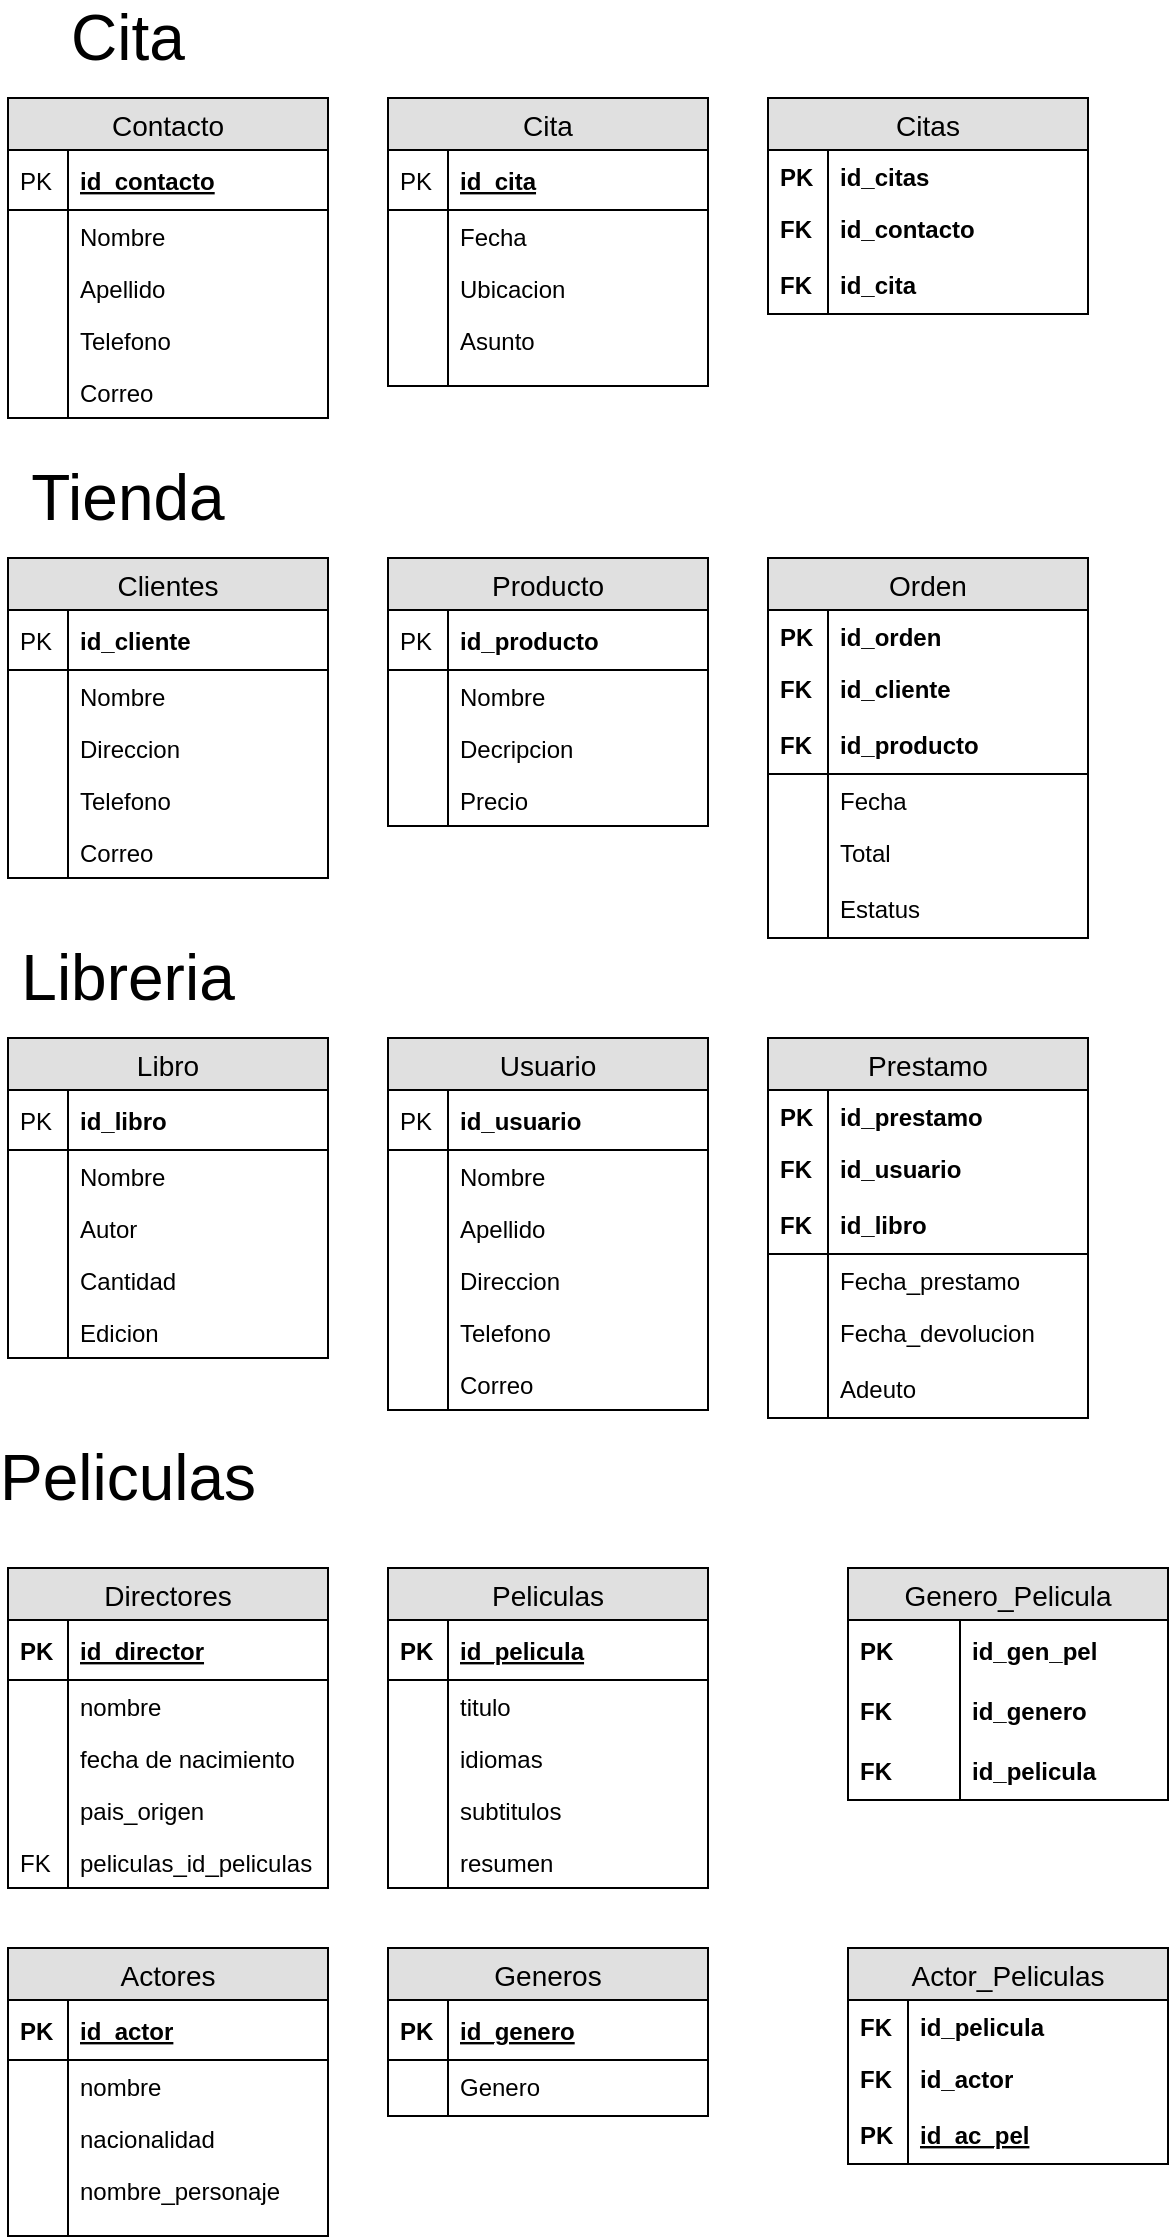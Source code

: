 <mxfile version="12.9.5" type="device"><diagram id="C5RBs43oDa-KdzZeNtuy" name="Page-1"><mxGraphModel dx="970" dy="523" grid="1" gridSize="10" guides="1" tooltips="1" connect="1" arrows="1" fold="1" page="1" pageScale="1" pageWidth="827" pageHeight="1169" math="0" shadow="0"><root><mxCell id="WIyWlLk6GJQsqaUBKTNV-0"/><mxCell id="WIyWlLk6GJQsqaUBKTNV-1" parent="WIyWlLk6GJQsqaUBKTNV-0"/><mxCell id="gwQy-PX1BCRW4brTGvIv-147" value="Cita" style="swimlane;fontStyle=0;childLayout=stackLayout;horizontal=1;startSize=26;fillColor=#e0e0e0;horizontalStack=0;resizeParent=1;resizeParentMax=0;resizeLast=0;collapsible=1;marginBottom=0;swimlaneFillColor=#ffffff;align=center;fontSize=14;" vertex="1" parent="WIyWlLk6GJQsqaUBKTNV-1"><mxGeometry x="230" y="50" width="160" height="144" as="geometry"/></mxCell><mxCell id="gwQy-PX1BCRW4brTGvIv-148" value="id_cita" style="shape=partialRectangle;top=0;left=0;right=0;bottom=1;align=left;verticalAlign=middle;fillColor=none;spacingLeft=34;spacingRight=4;overflow=hidden;rotatable=0;points=[[0,0.5],[1,0.5]];portConstraint=eastwest;dropTarget=0;fontStyle=5;fontSize=12;" vertex="1" parent="gwQy-PX1BCRW4brTGvIv-147"><mxGeometry y="26" width="160" height="30" as="geometry"/></mxCell><mxCell id="gwQy-PX1BCRW4brTGvIv-149" value="PK" style="shape=partialRectangle;top=0;left=0;bottom=0;fillColor=none;align=left;verticalAlign=middle;spacingLeft=4;spacingRight=4;overflow=hidden;rotatable=0;points=[];portConstraint=eastwest;part=1;fontSize=12;" vertex="1" connectable="0" parent="gwQy-PX1BCRW4brTGvIv-148"><mxGeometry width="30" height="30" as="geometry"/></mxCell><mxCell id="gwQy-PX1BCRW4brTGvIv-150" value="Fecha" style="shape=partialRectangle;top=0;left=0;right=0;bottom=0;align=left;verticalAlign=top;fillColor=none;spacingLeft=34;spacingRight=4;overflow=hidden;rotatable=0;points=[[0,0.5],[1,0.5]];portConstraint=eastwest;dropTarget=0;fontSize=12;" vertex="1" parent="gwQy-PX1BCRW4brTGvIv-147"><mxGeometry y="56" width="160" height="26" as="geometry"/></mxCell><mxCell id="gwQy-PX1BCRW4brTGvIv-151" value="" style="shape=partialRectangle;top=0;left=0;bottom=0;fillColor=none;align=left;verticalAlign=top;spacingLeft=4;spacingRight=4;overflow=hidden;rotatable=0;points=[];portConstraint=eastwest;part=1;fontSize=12;" vertex="1" connectable="0" parent="gwQy-PX1BCRW4brTGvIv-150"><mxGeometry width="30" height="26" as="geometry"/></mxCell><mxCell id="gwQy-PX1BCRW4brTGvIv-152" value="Ubicacion" style="shape=partialRectangle;top=0;left=0;right=0;bottom=0;align=left;verticalAlign=top;fillColor=none;spacingLeft=34;spacingRight=4;overflow=hidden;rotatable=0;points=[[0,0.5],[1,0.5]];portConstraint=eastwest;dropTarget=0;fontSize=12;" vertex="1" parent="gwQy-PX1BCRW4brTGvIv-147"><mxGeometry y="82" width="160" height="26" as="geometry"/></mxCell><mxCell id="gwQy-PX1BCRW4brTGvIv-153" value="" style="shape=partialRectangle;top=0;left=0;bottom=0;fillColor=none;align=left;verticalAlign=top;spacingLeft=4;spacingRight=4;overflow=hidden;rotatable=0;points=[];portConstraint=eastwest;part=1;fontSize=12;" vertex="1" connectable="0" parent="gwQy-PX1BCRW4brTGvIv-152"><mxGeometry width="30" height="26" as="geometry"/></mxCell><mxCell id="gwQy-PX1BCRW4brTGvIv-154" value="Asunto" style="shape=partialRectangle;top=0;left=0;right=0;bottom=0;align=left;verticalAlign=top;fillColor=none;spacingLeft=34;spacingRight=4;overflow=hidden;rotatable=0;points=[[0,0.5],[1,0.5]];portConstraint=eastwest;dropTarget=0;fontSize=12;" vertex="1" parent="gwQy-PX1BCRW4brTGvIv-147"><mxGeometry y="108" width="160" height="26" as="geometry"/></mxCell><mxCell id="gwQy-PX1BCRW4brTGvIv-155" value="" style="shape=partialRectangle;top=0;left=0;bottom=0;fillColor=none;align=left;verticalAlign=top;spacingLeft=4;spacingRight=4;overflow=hidden;rotatable=0;points=[];portConstraint=eastwest;part=1;fontSize=12;" vertex="1" connectable="0" parent="gwQy-PX1BCRW4brTGvIv-154"><mxGeometry width="30" height="26" as="geometry"/></mxCell><mxCell id="gwQy-PX1BCRW4brTGvIv-156" value="" style="shape=partialRectangle;top=0;left=0;right=0;bottom=0;align=left;verticalAlign=top;fillColor=none;spacingLeft=34;spacingRight=4;overflow=hidden;rotatable=0;points=[[0,0.5],[1,0.5]];portConstraint=eastwest;dropTarget=0;fontSize=12;" vertex="1" parent="gwQy-PX1BCRW4brTGvIv-147"><mxGeometry y="134" width="160" height="10" as="geometry"/></mxCell><mxCell id="gwQy-PX1BCRW4brTGvIv-157" value="" style="shape=partialRectangle;top=0;left=0;bottom=0;fillColor=none;align=left;verticalAlign=top;spacingLeft=4;spacingRight=4;overflow=hidden;rotatable=0;points=[];portConstraint=eastwest;part=1;fontSize=12;" vertex="1" connectable="0" parent="gwQy-PX1BCRW4brTGvIv-156"><mxGeometry width="30" height="10" as="geometry"/></mxCell><mxCell id="gwQy-PX1BCRW4brTGvIv-136" value="Contacto" style="swimlane;fontStyle=0;childLayout=stackLayout;horizontal=1;startSize=26;fillColor=#e0e0e0;horizontalStack=0;resizeParent=1;resizeParentMax=0;resizeLast=0;collapsible=1;marginBottom=0;swimlaneFillColor=#ffffff;align=center;fontSize=14;" vertex="1" parent="WIyWlLk6GJQsqaUBKTNV-1"><mxGeometry x="40" y="50" width="160" height="160" as="geometry"/></mxCell><mxCell id="gwQy-PX1BCRW4brTGvIv-137" value="id_contacto" style="shape=partialRectangle;top=0;left=0;right=0;bottom=1;align=left;verticalAlign=middle;fillColor=none;spacingLeft=34;spacingRight=4;overflow=hidden;rotatable=0;points=[[0,0.5],[1,0.5]];portConstraint=eastwest;dropTarget=0;fontStyle=5;fontSize=12;" vertex="1" parent="gwQy-PX1BCRW4brTGvIv-136"><mxGeometry y="26" width="160" height="30" as="geometry"/></mxCell><mxCell id="gwQy-PX1BCRW4brTGvIv-138" value="PK" style="shape=partialRectangle;top=0;left=0;bottom=0;fillColor=none;align=left;verticalAlign=middle;spacingLeft=4;spacingRight=4;overflow=hidden;rotatable=0;points=[];portConstraint=eastwest;part=1;fontSize=12;" vertex="1" connectable="0" parent="gwQy-PX1BCRW4brTGvIv-137"><mxGeometry width="30" height="30" as="geometry"/></mxCell><mxCell id="gwQy-PX1BCRW4brTGvIv-139" value="Nombre" style="shape=partialRectangle;top=0;left=0;right=0;bottom=0;align=left;verticalAlign=top;fillColor=none;spacingLeft=34;spacingRight=4;overflow=hidden;rotatable=0;points=[[0,0.5],[1,0.5]];portConstraint=eastwest;dropTarget=0;fontSize=12;" vertex="1" parent="gwQy-PX1BCRW4brTGvIv-136"><mxGeometry y="56" width="160" height="26" as="geometry"/></mxCell><mxCell id="gwQy-PX1BCRW4brTGvIv-140" value="" style="shape=partialRectangle;top=0;left=0;bottom=0;fillColor=none;align=left;verticalAlign=top;spacingLeft=4;spacingRight=4;overflow=hidden;rotatable=0;points=[];portConstraint=eastwest;part=1;fontSize=12;" vertex="1" connectable="0" parent="gwQy-PX1BCRW4brTGvIv-139"><mxGeometry width="30" height="26" as="geometry"/></mxCell><mxCell id="gwQy-PX1BCRW4brTGvIv-141" value="Apellido" style="shape=partialRectangle;top=0;left=0;right=0;bottom=0;align=left;verticalAlign=top;fillColor=none;spacingLeft=34;spacingRight=4;overflow=hidden;rotatable=0;points=[[0,0.5],[1,0.5]];portConstraint=eastwest;dropTarget=0;fontSize=12;" vertex="1" parent="gwQy-PX1BCRW4brTGvIv-136"><mxGeometry y="82" width="160" height="26" as="geometry"/></mxCell><mxCell id="gwQy-PX1BCRW4brTGvIv-142" value="" style="shape=partialRectangle;top=0;left=0;bottom=0;fillColor=none;align=left;verticalAlign=top;spacingLeft=4;spacingRight=4;overflow=hidden;rotatable=0;points=[];portConstraint=eastwest;part=1;fontSize=12;" vertex="1" connectable="0" parent="gwQy-PX1BCRW4brTGvIv-141"><mxGeometry width="30" height="26" as="geometry"/></mxCell><mxCell id="gwQy-PX1BCRW4brTGvIv-143" value="Telefono" style="shape=partialRectangle;top=0;left=0;right=0;bottom=0;align=left;verticalAlign=top;fillColor=none;spacingLeft=34;spacingRight=4;overflow=hidden;rotatable=0;points=[[0,0.5],[1,0.5]];portConstraint=eastwest;dropTarget=0;fontSize=12;" vertex="1" parent="gwQy-PX1BCRW4brTGvIv-136"><mxGeometry y="108" width="160" height="26" as="geometry"/></mxCell><mxCell id="gwQy-PX1BCRW4brTGvIv-144" value="" style="shape=partialRectangle;top=0;left=0;bottom=0;fillColor=none;align=left;verticalAlign=top;spacingLeft=4;spacingRight=4;overflow=hidden;rotatable=0;points=[];portConstraint=eastwest;part=1;fontSize=12;" vertex="1" connectable="0" parent="gwQy-PX1BCRW4brTGvIv-143"><mxGeometry width="30" height="26" as="geometry"/></mxCell><mxCell id="gwQy-PX1BCRW4brTGvIv-158" value="Correo" style="shape=partialRectangle;top=0;left=0;right=0;bottom=0;align=left;verticalAlign=top;fillColor=none;spacingLeft=34;spacingRight=4;overflow=hidden;rotatable=0;points=[[0,0.5],[1,0.5]];portConstraint=eastwest;dropTarget=0;fontSize=12;" vertex="1" parent="gwQy-PX1BCRW4brTGvIv-136"><mxGeometry y="134" width="160" height="26" as="geometry"/></mxCell><mxCell id="gwQy-PX1BCRW4brTGvIv-159" value="" style="shape=partialRectangle;top=0;left=0;bottom=0;fillColor=none;align=left;verticalAlign=top;spacingLeft=4;spacingRight=4;overflow=hidden;rotatable=0;points=[];portConstraint=eastwest;part=1;fontSize=12;" vertex="1" connectable="0" parent="gwQy-PX1BCRW4brTGvIv-158"><mxGeometry width="30" height="26" as="geometry"/></mxCell><mxCell id="gwQy-PX1BCRW4brTGvIv-160" value="Citas" style="swimlane;fontStyle=0;childLayout=stackLayout;horizontal=1;startSize=26;fillColor=#e0e0e0;horizontalStack=0;resizeParent=1;resizeParentMax=0;resizeLast=0;collapsible=1;marginBottom=0;swimlaneFillColor=#ffffff;align=center;fontSize=14;" vertex="1" parent="WIyWlLk6GJQsqaUBKTNV-1"><mxGeometry x="420" y="50" width="160" height="108" as="geometry"/></mxCell><mxCell id="gwQy-PX1BCRW4brTGvIv-165" value="id_citas" style="shape=partialRectangle;top=0;left=0;right=0;bottom=0;align=left;verticalAlign=top;fillColor=none;spacingLeft=34;spacingRight=4;overflow=hidden;rotatable=0;points=[[0,0.5],[1,0.5]];portConstraint=eastwest;dropTarget=0;fontSize=12;fontStyle=1" vertex="1" parent="gwQy-PX1BCRW4brTGvIv-160"><mxGeometry y="26" width="160" height="26" as="geometry"/></mxCell><mxCell id="gwQy-PX1BCRW4brTGvIv-166" value="PK" style="shape=partialRectangle;top=0;left=0;bottom=0;fillColor=none;align=left;verticalAlign=top;spacingLeft=4;spacingRight=4;overflow=hidden;rotatable=0;points=[];portConstraint=eastwest;part=1;fontSize=12;fontStyle=1" vertex="1" connectable="0" parent="gwQy-PX1BCRW4brTGvIv-165"><mxGeometry width="30" height="26" as="geometry"/></mxCell><mxCell id="gwQy-PX1BCRW4brTGvIv-163" value="id_contacto" style="shape=partialRectangle;top=0;left=0;right=0;bottom=0;align=left;verticalAlign=top;fillColor=none;spacingLeft=34;spacingRight=4;overflow=hidden;rotatable=0;points=[[0,0.5],[1,0.5]];portConstraint=eastwest;dropTarget=0;fontSize=12;fontStyle=1" vertex="1" parent="gwQy-PX1BCRW4brTGvIv-160"><mxGeometry y="52" width="160" height="26" as="geometry"/></mxCell><mxCell id="gwQy-PX1BCRW4brTGvIv-164" value="FK" style="shape=partialRectangle;top=0;left=0;bottom=0;fillColor=none;align=left;verticalAlign=top;spacingLeft=4;spacingRight=4;overflow=hidden;rotatable=0;points=[];portConstraint=eastwest;part=1;fontSize=12;fontStyle=1" vertex="1" connectable="0" parent="gwQy-PX1BCRW4brTGvIv-163"><mxGeometry width="30" height="26" as="geometry"/></mxCell><mxCell id="gwQy-PX1BCRW4brTGvIv-161" value="id_cita" style="shape=partialRectangle;top=0;left=0;right=0;bottom=1;align=left;verticalAlign=middle;fillColor=none;spacingLeft=34;spacingRight=4;overflow=hidden;rotatable=0;points=[[0,0.5],[1,0.5]];portConstraint=eastwest;dropTarget=0;fontStyle=1;fontSize=12;" vertex="1" parent="gwQy-PX1BCRW4brTGvIv-160"><mxGeometry y="78" width="160" height="30" as="geometry"/></mxCell><mxCell id="gwQy-PX1BCRW4brTGvIv-162" value="FK" style="shape=partialRectangle;top=0;left=0;bottom=0;fillColor=none;align=left;verticalAlign=middle;spacingLeft=4;spacingRight=4;overflow=hidden;rotatable=0;points=[];portConstraint=eastwest;part=1;fontSize=12;fontStyle=1" vertex="1" connectable="0" parent="gwQy-PX1BCRW4brTGvIv-161"><mxGeometry width="30" height="30" as="geometry"/></mxCell><mxCell id="gwQy-PX1BCRW4brTGvIv-192" value="Orden" style="swimlane;fontStyle=0;childLayout=stackLayout;horizontal=1;startSize=26;fillColor=#e0e0e0;horizontalStack=0;resizeParent=1;resizeParentMax=0;resizeLast=0;collapsible=1;marginBottom=0;swimlaneFillColor=#ffffff;align=center;fontSize=14;" vertex="1" parent="WIyWlLk6GJQsqaUBKTNV-1"><mxGeometry x="420" y="280" width="160" height="190" as="geometry"/></mxCell><mxCell id="gwQy-PX1BCRW4brTGvIv-215" value="id_orden" style="shape=partialRectangle;top=0;left=0;right=0;bottom=0;align=left;verticalAlign=top;fillColor=none;spacingLeft=34;spacingRight=4;overflow=hidden;rotatable=0;points=[[0,0.5],[1,0.5]];portConstraint=eastwest;dropTarget=0;fontSize=12;fontStyle=1" vertex="1" parent="gwQy-PX1BCRW4brTGvIv-192"><mxGeometry y="26" width="160" height="26" as="geometry"/></mxCell><mxCell id="gwQy-PX1BCRW4brTGvIv-216" value="PK" style="shape=partialRectangle;top=0;left=0;bottom=0;fillColor=none;align=left;verticalAlign=top;spacingLeft=4;spacingRight=4;overflow=hidden;rotatable=0;points=[];portConstraint=eastwest;part=1;fontSize=12;fontStyle=1" vertex="1" connectable="0" parent="gwQy-PX1BCRW4brTGvIv-215"><mxGeometry width="30" height="26" as="geometry"/></mxCell><mxCell id="gwQy-PX1BCRW4brTGvIv-217" value="id_cliente" style="shape=partialRectangle;top=0;left=0;right=0;bottom=0;align=left;verticalAlign=top;fillColor=none;spacingLeft=34;spacingRight=4;overflow=hidden;rotatable=0;points=[[0,0.5],[1,0.5]];portConstraint=eastwest;dropTarget=0;fontSize=12;fontStyle=1" vertex="1" parent="gwQy-PX1BCRW4brTGvIv-192"><mxGeometry y="52" width="160" height="26" as="geometry"/></mxCell><mxCell id="gwQy-PX1BCRW4brTGvIv-218" value="FK" style="shape=partialRectangle;top=0;left=0;bottom=0;fillColor=none;align=left;verticalAlign=top;spacingLeft=4;spacingRight=4;overflow=hidden;rotatable=0;points=[];portConstraint=eastwest;part=1;fontSize=12;fontStyle=1" vertex="1" connectable="0" parent="gwQy-PX1BCRW4brTGvIv-217"><mxGeometry width="30" height="26" as="geometry"/></mxCell><mxCell id="gwQy-PX1BCRW4brTGvIv-213" value="id_producto" style="shape=partialRectangle;top=0;left=0;right=0;bottom=1;align=left;verticalAlign=middle;fillColor=none;spacingLeft=34;spacingRight=4;overflow=hidden;rotatable=0;points=[[0,0.5],[1,0.5]];portConstraint=eastwest;dropTarget=0;fontStyle=1;fontSize=12;" vertex="1" parent="gwQy-PX1BCRW4brTGvIv-192"><mxGeometry y="78" width="160" height="30" as="geometry"/></mxCell><mxCell id="gwQy-PX1BCRW4brTGvIv-214" value="FK" style="shape=partialRectangle;top=0;left=0;bottom=0;fillColor=none;align=left;verticalAlign=middle;spacingLeft=4;spacingRight=4;overflow=hidden;rotatable=0;points=[];portConstraint=eastwest;part=1;fontSize=12;fontStyle=1" vertex="1" connectable="0" parent="gwQy-PX1BCRW4brTGvIv-213"><mxGeometry width="30" height="30" as="geometry"/></mxCell><mxCell id="gwQy-PX1BCRW4brTGvIv-186" value="Fecha" style="shape=partialRectangle;top=0;left=0;right=0;bottom=0;align=left;verticalAlign=top;fillColor=none;spacingLeft=34;spacingRight=4;overflow=hidden;rotatable=0;points=[[0,0.5],[1,0.5]];portConstraint=eastwest;dropTarget=0;fontSize=12;" vertex="1" parent="gwQy-PX1BCRW4brTGvIv-192"><mxGeometry y="108" width="160" height="26" as="geometry"/></mxCell><mxCell id="gwQy-PX1BCRW4brTGvIv-187" value="" style="shape=partialRectangle;top=0;left=0;bottom=0;fillColor=none;align=left;verticalAlign=top;spacingLeft=4;spacingRight=4;overflow=hidden;rotatable=0;points=[];portConstraint=eastwest;part=1;fontSize=12;" vertex="1" connectable="0" parent="gwQy-PX1BCRW4brTGvIv-186"><mxGeometry width="30" height="26" as="geometry"/></mxCell><mxCell id="gwQy-PX1BCRW4brTGvIv-220" value="Total" style="shape=partialRectangle;top=0;left=0;right=0;bottom=0;align=left;verticalAlign=top;fillColor=none;spacingLeft=34;spacingRight=4;overflow=hidden;rotatable=0;points=[[0,0.5],[1,0.5]];portConstraint=eastwest;dropTarget=0;fontSize=12;" vertex="1" parent="gwQy-PX1BCRW4brTGvIv-192"><mxGeometry y="134" width="160" height="26" as="geometry"/></mxCell><mxCell id="gwQy-PX1BCRW4brTGvIv-221" value="" style="shape=partialRectangle;top=0;left=0;bottom=0;fillColor=none;align=left;verticalAlign=top;spacingLeft=4;spacingRight=4;overflow=hidden;rotatable=0;points=[];portConstraint=eastwest;part=1;fontSize=12;" vertex="1" connectable="0" parent="gwQy-PX1BCRW4brTGvIv-220"><mxGeometry width="30" height="26" as="geometry"/></mxCell><mxCell id="gwQy-PX1BCRW4brTGvIv-197" value="Estatus" style="shape=partialRectangle;top=0;left=0;right=0;bottom=1;align=left;verticalAlign=middle;fillColor=none;spacingLeft=34;spacingRight=4;overflow=hidden;rotatable=0;points=[[0,0.5],[1,0.5]];portConstraint=eastwest;dropTarget=0;fontStyle=0;fontSize=12;" vertex="1" parent="gwQy-PX1BCRW4brTGvIv-192"><mxGeometry y="160" width="160" height="30" as="geometry"/></mxCell><mxCell id="gwQy-PX1BCRW4brTGvIv-198" value="" style="shape=partialRectangle;top=0;left=0;bottom=0;fillColor=none;align=left;verticalAlign=middle;spacingLeft=4;spacingRight=4;overflow=hidden;rotatable=0;points=[];portConstraint=eastwest;part=1;fontSize=12;fontStyle=1" vertex="1" connectable="0" parent="gwQy-PX1BCRW4brTGvIv-197"><mxGeometry width="30" height="30" as="geometry"/></mxCell><mxCell id="gwQy-PX1BCRW4brTGvIv-135" value="&lt;font style=&quot;font-size: 32px&quot;&gt;Peliculas&lt;/font&gt;" style="text;html=1;strokeColor=none;fillColor=none;align=center;verticalAlign=middle;whiteSpace=wrap;rounded=0;" vertex="1" parent="WIyWlLk6GJQsqaUBKTNV-1"><mxGeometry x="80" y="730" width="40" height="20" as="geometry"/></mxCell><mxCell id="gwQy-PX1BCRW4brTGvIv-180" value="&lt;span style=&quot;font-size: 32px&quot;&gt;Cita&lt;/span&gt;" style="text;html=1;strokeColor=none;fillColor=none;align=center;verticalAlign=middle;whiteSpace=wrap;rounded=0;" vertex="1" parent="WIyWlLk6GJQsqaUBKTNV-1"><mxGeometry x="80" y="10" width="40" height="20" as="geometry"/></mxCell><mxCell id="gwQy-PX1BCRW4brTGvIv-210" value="&lt;span style=&quot;font-size: 32px&quot;&gt;Tienda&lt;/span&gt;" style="text;html=1;strokeColor=none;fillColor=none;align=center;verticalAlign=middle;whiteSpace=wrap;rounded=0;" vertex="1" parent="WIyWlLk6GJQsqaUBKTNV-1"><mxGeometry x="80" y="240" width="40" height="20" as="geometry"/></mxCell><mxCell id="gwQy-PX1BCRW4brTGvIv-181" value="Producto" style="swimlane;fontStyle=0;childLayout=stackLayout;horizontal=1;startSize=26;fillColor=#e0e0e0;horizontalStack=0;resizeParent=1;resizeParentMax=0;resizeLast=0;collapsible=1;marginBottom=0;swimlaneFillColor=#ffffff;align=center;fontSize=14;" vertex="1" parent="WIyWlLk6GJQsqaUBKTNV-1"><mxGeometry x="230" y="280" width="160" height="134" as="geometry"/></mxCell><mxCell id="gwQy-PX1BCRW4brTGvIv-182" value="id_producto" style="shape=partialRectangle;top=0;left=0;right=0;bottom=1;align=left;verticalAlign=middle;fillColor=none;spacingLeft=34;spacingRight=4;overflow=hidden;rotatable=0;points=[[0,0.5],[1,0.5]];portConstraint=eastwest;dropTarget=0;fontStyle=1;fontSize=12;" vertex="1" parent="gwQy-PX1BCRW4brTGvIv-181"><mxGeometry y="26" width="160" height="30" as="geometry"/></mxCell><mxCell id="gwQy-PX1BCRW4brTGvIv-183" value="PK" style="shape=partialRectangle;top=0;left=0;bottom=0;fillColor=none;align=left;verticalAlign=middle;spacingLeft=4;spacingRight=4;overflow=hidden;rotatable=0;points=[];portConstraint=eastwest;part=1;fontSize=12;" vertex="1" connectable="0" parent="gwQy-PX1BCRW4brTGvIv-182"><mxGeometry width="30" height="30" as="geometry"/></mxCell><mxCell id="gwQy-PX1BCRW4brTGvIv-184" value="Nombre" style="shape=partialRectangle;top=0;left=0;right=0;bottom=0;align=left;verticalAlign=top;fillColor=none;spacingLeft=34;spacingRight=4;overflow=hidden;rotatable=0;points=[[0,0.5],[1,0.5]];portConstraint=eastwest;dropTarget=0;fontSize=12;" vertex="1" parent="gwQy-PX1BCRW4brTGvIv-181"><mxGeometry y="56" width="160" height="26" as="geometry"/></mxCell><mxCell id="gwQy-PX1BCRW4brTGvIv-185" value="" style="shape=partialRectangle;top=0;left=0;bottom=0;fillColor=none;align=left;verticalAlign=top;spacingLeft=4;spacingRight=4;overflow=hidden;rotatable=0;points=[];portConstraint=eastwest;part=1;fontSize=12;" vertex="1" connectable="0" parent="gwQy-PX1BCRW4brTGvIv-184"><mxGeometry width="30" height="26" as="geometry"/></mxCell><mxCell id="gwQy-PX1BCRW4brTGvIv-188" value="Decripcion" style="shape=partialRectangle;top=0;left=0;right=0;bottom=0;align=left;verticalAlign=top;fillColor=none;spacingLeft=34;spacingRight=4;overflow=hidden;rotatable=0;points=[[0,0.5],[1,0.5]];portConstraint=eastwest;dropTarget=0;fontSize=12;" vertex="1" parent="gwQy-PX1BCRW4brTGvIv-181"><mxGeometry y="82" width="160" height="26" as="geometry"/></mxCell><mxCell id="gwQy-PX1BCRW4brTGvIv-189" value="" style="shape=partialRectangle;top=0;left=0;bottom=0;fillColor=none;align=left;verticalAlign=top;spacingLeft=4;spacingRight=4;overflow=hidden;rotatable=0;points=[];portConstraint=eastwest;part=1;fontSize=12;" vertex="1" connectable="0" parent="gwQy-PX1BCRW4brTGvIv-188"><mxGeometry width="30" height="26" as="geometry"/></mxCell><mxCell id="gwQy-PX1BCRW4brTGvIv-211" value="Precio" style="shape=partialRectangle;top=0;left=0;right=0;bottom=0;align=left;verticalAlign=top;fillColor=none;spacingLeft=34;spacingRight=4;overflow=hidden;rotatable=0;points=[[0,0.5],[1,0.5]];portConstraint=eastwest;dropTarget=0;fontSize=12;" vertex="1" parent="gwQy-PX1BCRW4brTGvIv-181"><mxGeometry y="108" width="160" height="26" as="geometry"/></mxCell><mxCell id="gwQy-PX1BCRW4brTGvIv-212" value="" style="shape=partialRectangle;top=0;left=0;bottom=0;fillColor=none;align=left;verticalAlign=top;spacingLeft=4;spacingRight=4;overflow=hidden;rotatable=0;points=[];portConstraint=eastwest;part=1;fontSize=12;" vertex="1" connectable="0" parent="gwQy-PX1BCRW4brTGvIv-211"><mxGeometry width="30" height="26" as="geometry"/></mxCell><mxCell id="gwQy-PX1BCRW4brTGvIv-199" value="Clientes" style="swimlane;fontStyle=0;childLayout=stackLayout;horizontal=1;startSize=26;fillColor=#e0e0e0;horizontalStack=0;resizeParent=1;resizeParentMax=0;resizeLast=0;collapsible=1;marginBottom=0;swimlaneFillColor=#ffffff;align=center;fontSize=14;" vertex="1" parent="WIyWlLk6GJQsqaUBKTNV-1"><mxGeometry x="40" y="280" width="160" height="160" as="geometry"/></mxCell><mxCell id="gwQy-PX1BCRW4brTGvIv-200" value="id_cliente" style="shape=partialRectangle;top=0;left=0;right=0;bottom=1;align=left;verticalAlign=middle;fillColor=none;spacingLeft=34;spacingRight=4;overflow=hidden;rotatable=0;points=[[0,0.5],[1,0.5]];portConstraint=eastwest;dropTarget=0;fontStyle=1;fontSize=12;" vertex="1" parent="gwQy-PX1BCRW4brTGvIv-199"><mxGeometry y="26" width="160" height="30" as="geometry"/></mxCell><mxCell id="gwQy-PX1BCRW4brTGvIv-201" value="PK" style="shape=partialRectangle;top=0;left=0;bottom=0;fillColor=none;align=left;verticalAlign=middle;spacingLeft=4;spacingRight=4;overflow=hidden;rotatable=0;points=[];portConstraint=eastwest;part=1;fontSize=12;" vertex="1" connectable="0" parent="gwQy-PX1BCRW4brTGvIv-200"><mxGeometry width="30" height="30" as="geometry"/></mxCell><mxCell id="gwQy-PX1BCRW4brTGvIv-202" value="Nombre" style="shape=partialRectangle;top=0;left=0;right=0;bottom=0;align=left;verticalAlign=top;fillColor=none;spacingLeft=34;spacingRight=4;overflow=hidden;rotatable=0;points=[[0,0.5],[1,0.5]];portConstraint=eastwest;dropTarget=0;fontSize=12;" vertex="1" parent="gwQy-PX1BCRW4brTGvIv-199"><mxGeometry y="56" width="160" height="26" as="geometry"/></mxCell><mxCell id="gwQy-PX1BCRW4brTGvIv-203" value="" style="shape=partialRectangle;top=0;left=0;bottom=0;fillColor=none;align=left;verticalAlign=top;spacingLeft=4;spacingRight=4;overflow=hidden;rotatable=0;points=[];portConstraint=eastwest;part=1;fontSize=12;" vertex="1" connectable="0" parent="gwQy-PX1BCRW4brTGvIv-202"><mxGeometry width="30" height="26" as="geometry"/></mxCell><mxCell id="gwQy-PX1BCRW4brTGvIv-204" value="Direccion" style="shape=partialRectangle;top=0;left=0;right=0;bottom=0;align=left;verticalAlign=top;fillColor=none;spacingLeft=34;spacingRight=4;overflow=hidden;rotatable=0;points=[[0,0.5],[1,0.5]];portConstraint=eastwest;dropTarget=0;fontSize=12;" vertex="1" parent="gwQy-PX1BCRW4brTGvIv-199"><mxGeometry y="82" width="160" height="26" as="geometry"/></mxCell><mxCell id="gwQy-PX1BCRW4brTGvIv-205" value="" style="shape=partialRectangle;top=0;left=0;bottom=0;fillColor=none;align=left;verticalAlign=top;spacingLeft=4;spacingRight=4;overflow=hidden;rotatable=0;points=[];portConstraint=eastwest;part=1;fontSize=12;" vertex="1" connectable="0" parent="gwQy-PX1BCRW4brTGvIv-204"><mxGeometry width="30" height="26" as="geometry"/></mxCell><mxCell id="gwQy-PX1BCRW4brTGvIv-206" value="Telefono" style="shape=partialRectangle;top=0;left=0;right=0;bottom=0;align=left;verticalAlign=top;fillColor=none;spacingLeft=34;spacingRight=4;overflow=hidden;rotatable=0;points=[[0,0.5],[1,0.5]];portConstraint=eastwest;dropTarget=0;fontSize=12;" vertex="1" parent="gwQy-PX1BCRW4brTGvIv-199"><mxGeometry y="108" width="160" height="26" as="geometry"/></mxCell><mxCell id="gwQy-PX1BCRW4brTGvIv-207" value="" style="shape=partialRectangle;top=0;left=0;bottom=0;fillColor=none;align=left;verticalAlign=top;spacingLeft=4;spacingRight=4;overflow=hidden;rotatable=0;points=[];portConstraint=eastwest;part=1;fontSize=12;" vertex="1" connectable="0" parent="gwQy-PX1BCRW4brTGvIv-206"><mxGeometry width="30" height="26" as="geometry"/></mxCell><mxCell id="gwQy-PX1BCRW4brTGvIv-208" value="Correo" style="shape=partialRectangle;top=0;left=0;right=0;bottom=0;align=left;verticalAlign=top;fillColor=none;spacingLeft=34;spacingRight=4;overflow=hidden;rotatable=0;points=[[0,0.5],[1,0.5]];portConstraint=eastwest;dropTarget=0;fontSize=12;" vertex="1" parent="gwQy-PX1BCRW4brTGvIv-199"><mxGeometry y="134" width="160" height="26" as="geometry"/></mxCell><mxCell id="gwQy-PX1BCRW4brTGvIv-209" value="" style="shape=partialRectangle;top=0;left=0;bottom=0;fillColor=none;align=left;verticalAlign=top;spacingLeft=4;spacingRight=4;overflow=hidden;rotatable=0;points=[];portConstraint=eastwest;part=1;fontSize=12;" vertex="1" connectable="0" parent="gwQy-PX1BCRW4brTGvIv-208"><mxGeometry width="30" height="26" as="geometry"/></mxCell><mxCell id="gwQy-PX1BCRW4brTGvIv-370" value="&lt;span style=&quot;font-size: 32px&quot;&gt;Libreria&lt;/span&gt;" style="text;html=1;strokeColor=none;fillColor=none;align=center;verticalAlign=middle;whiteSpace=wrap;rounded=0;" vertex="1" parent="WIyWlLk6GJQsqaUBKTNV-1"><mxGeometry x="80" y="480" width="40" height="20" as="geometry"/></mxCell><mxCell id="gwQy-PX1BCRW4brTGvIv-397" value="Usuario" style="swimlane;fontStyle=0;childLayout=stackLayout;horizontal=1;startSize=26;fillColor=#e0e0e0;horizontalStack=0;resizeParent=1;resizeParentMax=0;resizeLast=0;collapsible=1;marginBottom=0;swimlaneFillColor=#ffffff;align=center;fontSize=14;" vertex="1" parent="WIyWlLk6GJQsqaUBKTNV-1"><mxGeometry x="230" y="520" width="160" height="186" as="geometry"/></mxCell><mxCell id="gwQy-PX1BCRW4brTGvIv-398" value="id_usuario" style="shape=partialRectangle;top=0;left=0;right=0;bottom=1;align=left;verticalAlign=middle;fillColor=none;spacingLeft=34;spacingRight=4;overflow=hidden;rotatable=0;points=[[0,0.5],[1,0.5]];portConstraint=eastwest;dropTarget=0;fontStyle=1;fontSize=12;" vertex="1" parent="gwQy-PX1BCRW4brTGvIv-397"><mxGeometry y="26" width="160" height="30" as="geometry"/></mxCell><mxCell id="gwQy-PX1BCRW4brTGvIv-399" value="PK" style="shape=partialRectangle;top=0;left=0;bottom=0;fillColor=none;align=left;verticalAlign=middle;spacingLeft=4;spacingRight=4;overflow=hidden;rotatable=0;points=[];portConstraint=eastwest;part=1;fontSize=12;" vertex="1" connectable="0" parent="gwQy-PX1BCRW4brTGvIv-398"><mxGeometry width="30" height="30" as="geometry"/></mxCell><mxCell id="gwQy-PX1BCRW4brTGvIv-400" value="Nombre" style="shape=partialRectangle;top=0;left=0;right=0;bottom=0;align=left;verticalAlign=top;fillColor=none;spacingLeft=34;spacingRight=4;overflow=hidden;rotatable=0;points=[[0,0.5],[1,0.5]];portConstraint=eastwest;dropTarget=0;fontSize=12;" vertex="1" parent="gwQy-PX1BCRW4brTGvIv-397"><mxGeometry y="56" width="160" height="26" as="geometry"/></mxCell><mxCell id="gwQy-PX1BCRW4brTGvIv-401" value="" style="shape=partialRectangle;top=0;left=0;bottom=0;fillColor=none;align=left;verticalAlign=top;spacingLeft=4;spacingRight=4;overflow=hidden;rotatable=0;points=[];portConstraint=eastwest;part=1;fontSize=12;" vertex="1" connectable="0" parent="gwQy-PX1BCRW4brTGvIv-400"><mxGeometry width="30" height="26" as="geometry"/></mxCell><mxCell id="gwQy-PX1BCRW4brTGvIv-408" value="Apellido" style="shape=partialRectangle;top=0;left=0;right=0;bottom=0;align=left;verticalAlign=top;fillColor=none;spacingLeft=34;spacingRight=4;overflow=hidden;rotatable=0;points=[[0,0.5],[1,0.5]];portConstraint=eastwest;dropTarget=0;fontSize=12;" vertex="1" parent="gwQy-PX1BCRW4brTGvIv-397"><mxGeometry y="82" width="160" height="26" as="geometry"/></mxCell><mxCell id="gwQy-PX1BCRW4brTGvIv-409" value="" style="shape=partialRectangle;top=0;left=0;bottom=0;fillColor=none;align=left;verticalAlign=top;spacingLeft=4;spacingRight=4;overflow=hidden;rotatable=0;points=[];portConstraint=eastwest;part=1;fontSize=12;" vertex="1" connectable="0" parent="gwQy-PX1BCRW4brTGvIv-408"><mxGeometry width="30" height="26" as="geometry"/></mxCell><mxCell id="gwQy-PX1BCRW4brTGvIv-402" value="Direccion" style="shape=partialRectangle;top=0;left=0;right=0;bottom=0;align=left;verticalAlign=top;fillColor=none;spacingLeft=34;spacingRight=4;overflow=hidden;rotatable=0;points=[[0,0.5],[1,0.5]];portConstraint=eastwest;dropTarget=0;fontSize=12;" vertex="1" parent="gwQy-PX1BCRW4brTGvIv-397"><mxGeometry y="108" width="160" height="26" as="geometry"/></mxCell><mxCell id="gwQy-PX1BCRW4brTGvIv-403" value="" style="shape=partialRectangle;top=0;left=0;bottom=0;fillColor=none;align=left;verticalAlign=top;spacingLeft=4;spacingRight=4;overflow=hidden;rotatable=0;points=[];portConstraint=eastwest;part=1;fontSize=12;" vertex="1" connectable="0" parent="gwQy-PX1BCRW4brTGvIv-402"><mxGeometry width="30" height="26" as="geometry"/></mxCell><mxCell id="gwQy-PX1BCRW4brTGvIv-404" value="Telefono" style="shape=partialRectangle;top=0;left=0;right=0;bottom=0;align=left;verticalAlign=top;fillColor=none;spacingLeft=34;spacingRight=4;overflow=hidden;rotatable=0;points=[[0,0.5],[1,0.5]];portConstraint=eastwest;dropTarget=0;fontSize=12;" vertex="1" parent="gwQy-PX1BCRW4brTGvIv-397"><mxGeometry y="134" width="160" height="26" as="geometry"/></mxCell><mxCell id="gwQy-PX1BCRW4brTGvIv-405" value="" style="shape=partialRectangle;top=0;left=0;bottom=0;fillColor=none;align=left;verticalAlign=top;spacingLeft=4;spacingRight=4;overflow=hidden;rotatable=0;points=[];portConstraint=eastwest;part=1;fontSize=12;" vertex="1" connectable="0" parent="gwQy-PX1BCRW4brTGvIv-404"><mxGeometry width="30" height="26" as="geometry"/></mxCell><mxCell id="gwQy-PX1BCRW4brTGvIv-406" value="Correo" style="shape=partialRectangle;top=0;left=0;right=0;bottom=0;align=left;verticalAlign=top;fillColor=none;spacingLeft=34;spacingRight=4;overflow=hidden;rotatable=0;points=[[0,0.5],[1,0.5]];portConstraint=eastwest;dropTarget=0;fontSize=12;" vertex="1" parent="gwQy-PX1BCRW4brTGvIv-397"><mxGeometry y="160" width="160" height="26" as="geometry"/></mxCell><mxCell id="gwQy-PX1BCRW4brTGvIv-407" value="" style="shape=partialRectangle;top=0;left=0;bottom=0;fillColor=none;align=left;verticalAlign=top;spacingLeft=4;spacingRight=4;overflow=hidden;rotatable=0;points=[];portConstraint=eastwest;part=1;fontSize=12;" vertex="1" connectable="0" parent="gwQy-PX1BCRW4brTGvIv-406"><mxGeometry width="30" height="26" as="geometry"/></mxCell><mxCell id="gwQy-PX1BCRW4brTGvIv-357" value="Prestamo" style="swimlane;fontStyle=0;childLayout=stackLayout;horizontal=1;startSize=26;fillColor=#e0e0e0;horizontalStack=0;resizeParent=1;resizeParentMax=0;resizeLast=0;collapsible=1;marginBottom=0;swimlaneFillColor=#ffffff;align=center;fontSize=14;" vertex="1" parent="WIyWlLk6GJQsqaUBKTNV-1"><mxGeometry x="420" y="520" width="160" height="190" as="geometry"/></mxCell><mxCell id="gwQy-PX1BCRW4brTGvIv-364" value="id_prestamo" style="shape=partialRectangle;top=0;left=0;right=0;bottom=0;align=left;verticalAlign=top;fillColor=none;spacingLeft=34;spacingRight=4;overflow=hidden;rotatable=0;points=[[0,0.5],[1,0.5]];portConstraint=eastwest;dropTarget=0;fontSize=12;fontStyle=1" vertex="1" parent="gwQy-PX1BCRW4brTGvIv-357"><mxGeometry y="26" width="160" height="26" as="geometry"/></mxCell><mxCell id="gwQy-PX1BCRW4brTGvIv-365" value="PK" style="shape=partialRectangle;top=0;left=0;bottom=0;fillColor=none;align=left;verticalAlign=top;spacingLeft=4;spacingRight=4;overflow=hidden;rotatable=0;points=[];portConstraint=eastwest;part=1;fontSize=12;fontStyle=1" vertex="1" connectable="0" parent="gwQy-PX1BCRW4brTGvIv-364"><mxGeometry width="30" height="26" as="geometry"/></mxCell><mxCell id="gwQy-PX1BCRW4brTGvIv-415" value="id_usuario" style="shape=partialRectangle;top=0;left=0;right=0;bottom=0;align=left;verticalAlign=top;fillColor=none;spacingLeft=34;spacingRight=4;overflow=hidden;rotatable=0;points=[[0,0.5],[1,0.5]];portConstraint=eastwest;dropTarget=0;fontSize=12;fontStyle=1" vertex="1" parent="gwQy-PX1BCRW4brTGvIv-357"><mxGeometry y="52" width="160" height="26" as="geometry"/></mxCell><mxCell id="gwQy-PX1BCRW4brTGvIv-416" value="FK" style="shape=partialRectangle;top=0;left=0;bottom=0;fillColor=none;align=left;verticalAlign=top;spacingLeft=4;spacingRight=4;overflow=hidden;rotatable=0;points=[];portConstraint=eastwest;part=1;fontSize=12;fontStyle=1" vertex="1" connectable="0" parent="gwQy-PX1BCRW4brTGvIv-415"><mxGeometry width="30" height="26" as="geometry"/></mxCell><mxCell id="gwQy-PX1BCRW4brTGvIv-410" value="id_libro" style="shape=partialRectangle;top=0;left=0;right=0;bottom=1;align=left;verticalAlign=middle;fillColor=none;spacingLeft=34;spacingRight=4;overflow=hidden;rotatable=0;points=[[0,0.5],[1,0.5]];portConstraint=eastwest;dropTarget=0;fontStyle=1;fontSize=12;" vertex="1" parent="gwQy-PX1BCRW4brTGvIv-357"><mxGeometry y="78" width="160" height="30" as="geometry"/></mxCell><mxCell id="gwQy-PX1BCRW4brTGvIv-411" value="FK" style="shape=partialRectangle;top=0;left=0;bottom=0;fillColor=none;align=left;verticalAlign=middle;spacingLeft=4;spacingRight=4;overflow=hidden;rotatable=0;points=[];portConstraint=eastwest;part=1;fontSize=12;fontStyle=1" vertex="1" connectable="0" parent="gwQy-PX1BCRW4brTGvIv-410"><mxGeometry width="30" height="30" as="geometry"/></mxCell><mxCell id="gwQy-PX1BCRW4brTGvIv-366" value="Fecha_prestamo" style="shape=partialRectangle;top=0;left=0;right=0;bottom=0;align=left;verticalAlign=top;fillColor=none;spacingLeft=34;spacingRight=4;overflow=hidden;rotatable=0;points=[[0,0.5],[1,0.5]];portConstraint=eastwest;dropTarget=0;fontSize=12;" vertex="1" parent="gwQy-PX1BCRW4brTGvIv-357"><mxGeometry y="108" width="160" height="26" as="geometry"/></mxCell><mxCell id="gwQy-PX1BCRW4brTGvIv-367" value="" style="shape=partialRectangle;top=0;left=0;bottom=0;fillColor=none;align=left;verticalAlign=top;spacingLeft=4;spacingRight=4;overflow=hidden;rotatable=0;points=[];portConstraint=eastwest;part=1;fontSize=12;" vertex="1" connectable="0" parent="gwQy-PX1BCRW4brTGvIv-366"><mxGeometry width="30" height="26" as="geometry"/></mxCell><mxCell id="gwQy-PX1BCRW4brTGvIv-427" value="Fecha_devolucion" style="shape=partialRectangle;top=0;left=0;right=0;bottom=0;align=left;verticalAlign=top;fillColor=none;spacingLeft=34;spacingRight=4;overflow=hidden;rotatable=0;points=[[0,0.5],[1,0.5]];portConstraint=eastwest;dropTarget=0;fontSize=12;" vertex="1" parent="gwQy-PX1BCRW4brTGvIv-357"><mxGeometry y="134" width="160" height="26" as="geometry"/></mxCell><mxCell id="gwQy-PX1BCRW4brTGvIv-428" value="" style="shape=partialRectangle;top=0;left=0;bottom=0;fillColor=none;align=left;verticalAlign=top;spacingLeft=4;spacingRight=4;overflow=hidden;rotatable=0;points=[];portConstraint=eastwest;part=1;fontSize=12;" vertex="1" connectable="0" parent="gwQy-PX1BCRW4brTGvIv-427"><mxGeometry width="30" height="26" as="geometry"/></mxCell><mxCell id="gwQy-PX1BCRW4brTGvIv-368" value="Adeuto" style="shape=partialRectangle;top=0;left=0;right=0;bottom=1;align=left;verticalAlign=middle;fillColor=none;spacingLeft=34;spacingRight=4;overflow=hidden;rotatable=0;points=[[0,0.5],[1,0.5]];portConstraint=eastwest;dropTarget=0;fontStyle=0;fontSize=12;" vertex="1" parent="gwQy-PX1BCRW4brTGvIv-357"><mxGeometry y="160" width="160" height="30" as="geometry"/></mxCell><mxCell id="gwQy-PX1BCRW4brTGvIv-369" value="" style="shape=partialRectangle;top=0;left=0;bottom=0;fillColor=none;align=left;verticalAlign=middle;spacingLeft=4;spacingRight=4;overflow=hidden;rotatable=0;points=[];portConstraint=eastwest;part=1;fontSize=12;fontStyle=1" vertex="1" connectable="0" parent="gwQy-PX1BCRW4brTGvIv-368"><mxGeometry width="30" height="30" as="geometry"/></mxCell><mxCell id="gwQy-PX1BCRW4brTGvIv-380" value="Libro" style="swimlane;fontStyle=0;childLayout=stackLayout;horizontal=1;startSize=26;fillColor=#e0e0e0;horizontalStack=0;resizeParent=1;resizeParentMax=0;resizeLast=0;collapsible=1;marginBottom=0;swimlaneFillColor=#ffffff;align=center;fontSize=14;" vertex="1" parent="WIyWlLk6GJQsqaUBKTNV-1"><mxGeometry x="40" y="520" width="160" height="160" as="geometry"/></mxCell><mxCell id="gwQy-PX1BCRW4brTGvIv-381" value="id_libro" style="shape=partialRectangle;top=0;left=0;right=0;bottom=1;align=left;verticalAlign=middle;fillColor=none;spacingLeft=34;spacingRight=4;overflow=hidden;rotatable=0;points=[[0,0.5],[1,0.5]];portConstraint=eastwest;dropTarget=0;fontStyle=1;fontSize=12;" vertex="1" parent="gwQy-PX1BCRW4brTGvIv-380"><mxGeometry y="26" width="160" height="30" as="geometry"/></mxCell><mxCell id="gwQy-PX1BCRW4brTGvIv-382" value="PK" style="shape=partialRectangle;top=0;left=0;bottom=0;fillColor=none;align=left;verticalAlign=middle;spacingLeft=4;spacingRight=4;overflow=hidden;rotatable=0;points=[];portConstraint=eastwest;part=1;fontSize=12;" vertex="1" connectable="0" parent="gwQy-PX1BCRW4brTGvIv-381"><mxGeometry width="30" height="30" as="geometry"/></mxCell><mxCell id="gwQy-PX1BCRW4brTGvIv-383" value="Nombre" style="shape=partialRectangle;top=0;left=0;right=0;bottom=0;align=left;verticalAlign=top;fillColor=none;spacingLeft=34;spacingRight=4;overflow=hidden;rotatable=0;points=[[0,0.5],[1,0.5]];portConstraint=eastwest;dropTarget=0;fontSize=12;" vertex="1" parent="gwQy-PX1BCRW4brTGvIv-380"><mxGeometry y="56" width="160" height="26" as="geometry"/></mxCell><mxCell id="gwQy-PX1BCRW4brTGvIv-384" value="" style="shape=partialRectangle;top=0;left=0;bottom=0;fillColor=none;align=left;verticalAlign=top;spacingLeft=4;spacingRight=4;overflow=hidden;rotatable=0;points=[];portConstraint=eastwest;part=1;fontSize=12;" vertex="1" connectable="0" parent="gwQy-PX1BCRW4brTGvIv-383"><mxGeometry width="30" height="26" as="geometry"/></mxCell><mxCell id="gwQy-PX1BCRW4brTGvIv-385" value="Autor" style="shape=partialRectangle;top=0;left=0;right=0;bottom=0;align=left;verticalAlign=top;fillColor=none;spacingLeft=34;spacingRight=4;overflow=hidden;rotatable=0;points=[[0,0.5],[1,0.5]];portConstraint=eastwest;dropTarget=0;fontSize=12;" vertex="1" parent="gwQy-PX1BCRW4brTGvIv-380"><mxGeometry y="82" width="160" height="26" as="geometry"/></mxCell><mxCell id="gwQy-PX1BCRW4brTGvIv-386" value="" style="shape=partialRectangle;top=0;left=0;bottom=0;fillColor=none;align=left;verticalAlign=top;spacingLeft=4;spacingRight=4;overflow=hidden;rotatable=0;points=[];portConstraint=eastwest;part=1;fontSize=12;" vertex="1" connectable="0" parent="gwQy-PX1BCRW4brTGvIv-385"><mxGeometry width="30" height="26" as="geometry"/></mxCell><mxCell id="gwQy-PX1BCRW4brTGvIv-387" value="Cantidad" style="shape=partialRectangle;top=0;left=0;right=0;bottom=0;align=left;verticalAlign=top;fillColor=none;spacingLeft=34;spacingRight=4;overflow=hidden;rotatable=0;points=[[0,0.5],[1,0.5]];portConstraint=eastwest;dropTarget=0;fontSize=12;" vertex="1" parent="gwQy-PX1BCRW4brTGvIv-380"><mxGeometry y="108" width="160" height="26" as="geometry"/></mxCell><mxCell id="gwQy-PX1BCRW4brTGvIv-388" value="" style="shape=partialRectangle;top=0;left=0;bottom=0;fillColor=none;align=left;verticalAlign=top;spacingLeft=4;spacingRight=4;overflow=hidden;rotatable=0;points=[];portConstraint=eastwest;part=1;fontSize=12;" vertex="1" connectable="0" parent="gwQy-PX1BCRW4brTGvIv-387"><mxGeometry width="30" height="26" as="geometry"/></mxCell><mxCell id="gwQy-PX1BCRW4brTGvIv-389" value="Edicion" style="shape=partialRectangle;top=0;left=0;right=0;bottom=0;align=left;verticalAlign=top;fillColor=none;spacingLeft=34;spacingRight=4;overflow=hidden;rotatable=0;points=[[0,0.5],[1,0.5]];portConstraint=eastwest;dropTarget=0;fontSize=12;" vertex="1" parent="gwQy-PX1BCRW4brTGvIv-380"><mxGeometry y="134" width="160" height="26" as="geometry"/></mxCell><mxCell id="gwQy-PX1BCRW4brTGvIv-390" value="" style="shape=partialRectangle;top=0;left=0;bottom=0;fillColor=none;align=left;verticalAlign=top;spacingLeft=4;spacingRight=4;overflow=hidden;rotatable=0;points=[];portConstraint=eastwest;part=1;fontSize=12;" vertex="1" connectable="0" parent="gwQy-PX1BCRW4brTGvIv-389"><mxGeometry width="30" height="26" as="geometry"/></mxCell><mxCell id="gwQy-PX1BCRW4brTGvIv-46" value="Directores" style="swimlane;fontStyle=0;childLayout=stackLayout;horizontal=1;startSize=26;fillColor=#e0e0e0;horizontalStack=0;resizeParent=1;resizeParentMax=0;resizeLast=0;collapsible=1;marginBottom=0;swimlaneFillColor=#ffffff;align=center;fontSize=14;" vertex="1" parent="WIyWlLk6GJQsqaUBKTNV-1"><mxGeometry x="40" y="785" width="160" height="160" as="geometry"/></mxCell><mxCell id="gwQy-PX1BCRW4brTGvIv-47" value="id_director" style="shape=partialRectangle;top=0;left=0;right=0;bottom=1;align=left;verticalAlign=middle;fillColor=none;spacingLeft=34;spacingRight=4;overflow=hidden;rotatable=0;points=[[0,0.5],[1,0.5]];portConstraint=eastwest;dropTarget=0;fontStyle=5;fontSize=12;" vertex="1" parent="gwQy-PX1BCRW4brTGvIv-46"><mxGeometry y="26" width="160" height="30" as="geometry"/></mxCell><mxCell id="gwQy-PX1BCRW4brTGvIv-48" value="PK" style="shape=partialRectangle;top=0;left=0;bottom=0;fillColor=none;align=left;verticalAlign=middle;spacingLeft=4;spacingRight=4;overflow=hidden;rotatable=0;points=[];portConstraint=eastwest;part=1;fontSize=12;fontStyle=1" vertex="1" connectable="0" parent="gwQy-PX1BCRW4brTGvIv-47"><mxGeometry width="30" height="30" as="geometry"/></mxCell><mxCell id="gwQy-PX1BCRW4brTGvIv-49" value="nombre" style="shape=partialRectangle;top=0;left=0;right=0;bottom=0;align=left;verticalAlign=top;fillColor=none;spacingLeft=34;spacingRight=4;overflow=hidden;rotatable=0;points=[[0,0.5],[1,0.5]];portConstraint=eastwest;dropTarget=0;fontSize=12;" vertex="1" parent="gwQy-PX1BCRW4brTGvIv-46"><mxGeometry y="56" width="160" height="26" as="geometry"/></mxCell><mxCell id="gwQy-PX1BCRW4brTGvIv-50" value="" style="shape=partialRectangle;top=0;left=0;bottom=0;fillColor=none;align=left;verticalAlign=top;spacingLeft=4;spacingRight=4;overflow=hidden;rotatable=0;points=[];portConstraint=eastwest;part=1;fontSize=12;" vertex="1" connectable="0" parent="gwQy-PX1BCRW4brTGvIv-49"><mxGeometry width="30" height="26" as="geometry"/></mxCell><mxCell id="gwQy-PX1BCRW4brTGvIv-51" value="fecha de nacimiento" style="shape=partialRectangle;top=0;left=0;right=0;bottom=0;align=left;verticalAlign=top;fillColor=none;spacingLeft=34;spacingRight=4;overflow=hidden;rotatable=0;points=[[0,0.5],[1,0.5]];portConstraint=eastwest;dropTarget=0;fontSize=12;" vertex="1" parent="gwQy-PX1BCRW4brTGvIv-46"><mxGeometry y="82" width="160" height="26" as="geometry"/></mxCell><mxCell id="gwQy-PX1BCRW4brTGvIv-52" value="" style="shape=partialRectangle;top=0;left=0;bottom=0;fillColor=none;align=left;verticalAlign=top;spacingLeft=4;spacingRight=4;overflow=hidden;rotatable=0;points=[];portConstraint=eastwest;part=1;fontSize=12;" vertex="1" connectable="0" parent="gwQy-PX1BCRW4brTGvIv-51"><mxGeometry width="30" height="26" as="geometry"/></mxCell><mxCell id="gwQy-PX1BCRW4brTGvIv-53" value="pais_origen" style="shape=partialRectangle;top=0;left=0;right=0;bottom=0;align=left;verticalAlign=top;fillColor=none;spacingLeft=34;spacingRight=4;overflow=hidden;rotatable=0;points=[[0,0.5],[1,0.5]];portConstraint=eastwest;dropTarget=0;fontSize=12;" vertex="1" parent="gwQy-PX1BCRW4brTGvIv-46"><mxGeometry y="108" width="160" height="26" as="geometry"/></mxCell><mxCell id="gwQy-PX1BCRW4brTGvIv-54" value="" style="shape=partialRectangle;top=0;left=0;bottom=0;fillColor=none;align=left;verticalAlign=top;spacingLeft=4;spacingRight=4;overflow=hidden;rotatable=0;points=[];portConstraint=eastwest;part=1;fontSize=12;" vertex="1" connectable="0" parent="gwQy-PX1BCRW4brTGvIv-53"><mxGeometry width="30" height="26" as="geometry"/></mxCell><mxCell id="gwQy-PX1BCRW4brTGvIv-55" value="peliculas_id_peliculas" style="shape=partialRectangle;top=0;left=0;right=0;bottom=0;align=left;verticalAlign=top;fillColor=none;spacingLeft=34;spacingRight=4;overflow=hidden;rotatable=0;points=[[0,0.5],[1,0.5]];portConstraint=eastwest;dropTarget=0;fontSize=12;" vertex="1" parent="gwQy-PX1BCRW4brTGvIv-46"><mxGeometry y="134" width="160" height="26" as="geometry"/></mxCell><mxCell id="gwQy-PX1BCRW4brTGvIv-56" value="FK" style="shape=partialRectangle;top=0;left=0;bottom=0;fillColor=none;align=left;verticalAlign=top;spacingLeft=4;spacingRight=4;overflow=hidden;rotatable=0;points=[];portConstraint=eastwest;part=1;fontSize=12;" vertex="1" connectable="0" parent="gwQy-PX1BCRW4brTGvIv-55"><mxGeometry width="30" height="26" as="geometry"/></mxCell><mxCell id="gwQy-PX1BCRW4brTGvIv-69" value="Genero_Pelicula" style="swimlane;fontStyle=0;childLayout=stackLayout;horizontal=1;startSize=26;fillColor=#e0e0e0;horizontalStack=0;resizeParent=1;resizeParentMax=0;resizeLast=0;collapsible=1;marginBottom=0;swimlaneFillColor=#ffffff;align=center;fontSize=14;" vertex="1" parent="WIyWlLk6GJQsqaUBKTNV-1"><mxGeometry x="460" y="785" width="160" height="116" as="geometry"/></mxCell><mxCell id="gwQy-PX1BCRW4brTGvIv-70" value="id_gen_pel" style="shape=partialRectangle;top=0;left=0;right=0;bottom=0;align=left;verticalAlign=middle;fillColor=none;spacingLeft=60;spacingRight=4;overflow=hidden;rotatable=0;points=[[0,0.5],[1,0.5]];portConstraint=eastwest;dropTarget=0;fontStyle=1;fontSize=12;" vertex="1" parent="gwQy-PX1BCRW4brTGvIv-69"><mxGeometry y="26" width="160" height="30" as="geometry"/></mxCell><mxCell id="gwQy-PX1BCRW4brTGvIv-71" value="PK" style="shape=partialRectangle;fontStyle=1;top=0;left=0;bottom=0;fillColor=none;align=left;verticalAlign=middle;spacingLeft=4;spacingRight=4;overflow=hidden;rotatable=0;points=[];portConstraint=eastwest;part=1;fontSize=12;" vertex="1" connectable="0" parent="gwQy-PX1BCRW4brTGvIv-70"><mxGeometry width="56" height="30" as="geometry"/></mxCell><mxCell id="gwQy-PX1BCRW4brTGvIv-133" value="id_genero" style="shape=partialRectangle;top=0;left=0;right=0;bottom=0;align=left;verticalAlign=middle;fillColor=none;spacingLeft=60;spacingRight=4;overflow=hidden;rotatable=0;points=[[0,0.5],[1,0.5]];portConstraint=eastwest;dropTarget=0;fontStyle=1;fontSize=12;" vertex="1" parent="gwQy-PX1BCRW4brTGvIv-69"><mxGeometry y="56" width="160" height="30" as="geometry"/></mxCell><mxCell id="gwQy-PX1BCRW4brTGvIv-134" value="FK" style="shape=partialRectangle;fontStyle=1;top=0;left=0;bottom=0;fillColor=none;align=left;verticalAlign=middle;spacingLeft=4;spacingRight=4;overflow=hidden;rotatable=0;points=[];portConstraint=eastwest;part=1;fontSize=12;" vertex="1" connectable="0" parent="gwQy-PX1BCRW4brTGvIv-133"><mxGeometry width="56" height="30" as="geometry"/></mxCell><mxCell id="gwQy-PX1BCRW4brTGvIv-72" value="id_pelicula" style="shape=partialRectangle;top=0;left=0;right=0;bottom=1;align=left;verticalAlign=middle;fillColor=none;spacingLeft=60;spacingRight=4;overflow=hidden;rotatable=0;points=[[0,0.5],[1,0.5]];portConstraint=eastwest;dropTarget=0;fontStyle=1;fontSize=12;" vertex="1" parent="gwQy-PX1BCRW4brTGvIv-69"><mxGeometry y="86" width="160" height="30" as="geometry"/></mxCell><mxCell id="gwQy-PX1BCRW4brTGvIv-73" value="FK" style="shape=partialRectangle;fontStyle=1;top=0;left=0;bottom=0;fillColor=none;align=left;verticalAlign=middle;spacingLeft=4;spacingRight=4;overflow=hidden;rotatable=0;points=[];portConstraint=eastwest;part=1;fontSize=12;" vertex="1" connectable="0" parent="gwQy-PX1BCRW4brTGvIv-72"><mxGeometry width="56" height="30" as="geometry"/></mxCell><mxCell id="gwQy-PX1BCRW4brTGvIv-90" value="Actores" style="swimlane;fontStyle=0;childLayout=stackLayout;horizontal=1;startSize=26;fillColor=#e0e0e0;horizontalStack=0;resizeParent=1;resizeParentMax=0;resizeLast=0;collapsible=1;marginBottom=0;swimlaneFillColor=#ffffff;align=center;fontSize=14;" vertex="1" parent="WIyWlLk6GJQsqaUBKTNV-1"><mxGeometry x="40" y="975" width="160" height="144" as="geometry"/></mxCell><mxCell id="gwQy-PX1BCRW4brTGvIv-91" value="id_actor" style="shape=partialRectangle;top=0;left=0;right=0;bottom=1;align=left;verticalAlign=middle;fillColor=none;spacingLeft=34;spacingRight=4;overflow=hidden;rotatable=0;points=[[0,0.5],[1,0.5]];portConstraint=eastwest;dropTarget=0;fontStyle=5;fontSize=12;" vertex="1" parent="gwQy-PX1BCRW4brTGvIv-90"><mxGeometry y="26" width="160" height="30" as="geometry"/></mxCell><mxCell id="gwQy-PX1BCRW4brTGvIv-92" value="PK" style="shape=partialRectangle;top=0;left=0;bottom=0;fillColor=none;align=left;verticalAlign=middle;spacingLeft=4;spacingRight=4;overflow=hidden;rotatable=0;points=[];portConstraint=eastwest;part=1;fontSize=12;fontStyle=1" vertex="1" connectable="0" parent="gwQy-PX1BCRW4brTGvIv-91"><mxGeometry width="30" height="30" as="geometry"/></mxCell><mxCell id="gwQy-PX1BCRW4brTGvIv-93" value="nombre" style="shape=partialRectangle;top=0;left=0;right=0;bottom=0;align=left;verticalAlign=top;fillColor=none;spacingLeft=34;spacingRight=4;overflow=hidden;rotatable=0;points=[[0,0.5],[1,0.5]];portConstraint=eastwest;dropTarget=0;fontSize=12;" vertex="1" parent="gwQy-PX1BCRW4brTGvIv-90"><mxGeometry y="56" width="160" height="26" as="geometry"/></mxCell><mxCell id="gwQy-PX1BCRW4brTGvIv-94" value="" style="shape=partialRectangle;top=0;left=0;bottom=0;fillColor=none;align=left;verticalAlign=top;spacingLeft=4;spacingRight=4;overflow=hidden;rotatable=0;points=[];portConstraint=eastwest;part=1;fontSize=12;" vertex="1" connectable="0" parent="gwQy-PX1BCRW4brTGvIv-93"><mxGeometry width="30" height="26" as="geometry"/></mxCell><mxCell id="gwQy-PX1BCRW4brTGvIv-95" value="nacionalidad" style="shape=partialRectangle;top=0;left=0;right=0;bottom=0;align=left;verticalAlign=top;fillColor=none;spacingLeft=34;spacingRight=4;overflow=hidden;rotatable=0;points=[[0,0.5],[1,0.5]];portConstraint=eastwest;dropTarget=0;fontSize=12;" vertex="1" parent="gwQy-PX1BCRW4brTGvIv-90"><mxGeometry y="82" width="160" height="26" as="geometry"/></mxCell><mxCell id="gwQy-PX1BCRW4brTGvIv-96" value="" style="shape=partialRectangle;top=0;left=0;bottom=0;fillColor=none;align=left;verticalAlign=top;spacingLeft=4;spacingRight=4;overflow=hidden;rotatable=0;points=[];portConstraint=eastwest;part=1;fontSize=12;" vertex="1" connectable="0" parent="gwQy-PX1BCRW4brTGvIv-95"><mxGeometry width="30" height="26" as="geometry"/></mxCell><mxCell id="gwQy-PX1BCRW4brTGvIv-97" value="nombre_personaje" style="shape=partialRectangle;top=0;left=0;right=0;bottom=0;align=left;verticalAlign=top;fillColor=none;spacingLeft=34;spacingRight=4;overflow=hidden;rotatable=0;points=[[0,0.5],[1,0.5]];portConstraint=eastwest;dropTarget=0;fontSize=12;" vertex="1" parent="gwQy-PX1BCRW4brTGvIv-90"><mxGeometry y="108" width="160" height="26" as="geometry"/></mxCell><mxCell id="gwQy-PX1BCRW4brTGvIv-98" value="" style="shape=partialRectangle;top=0;left=0;bottom=0;fillColor=none;align=left;verticalAlign=top;spacingLeft=4;spacingRight=4;overflow=hidden;rotatable=0;points=[];portConstraint=eastwest;part=1;fontSize=12;" vertex="1" connectable="0" parent="gwQy-PX1BCRW4brTGvIv-97"><mxGeometry width="30" height="26" as="geometry"/></mxCell><mxCell id="gwQy-PX1BCRW4brTGvIv-99" value="" style="shape=partialRectangle;top=0;left=0;right=0;bottom=0;align=left;verticalAlign=top;fillColor=none;spacingLeft=34;spacingRight=4;overflow=hidden;rotatable=0;points=[[0,0.5],[1,0.5]];portConstraint=eastwest;dropTarget=0;fontSize=12;" vertex="1" parent="gwQy-PX1BCRW4brTGvIv-90"><mxGeometry y="134" width="160" height="10" as="geometry"/></mxCell><mxCell id="gwQy-PX1BCRW4brTGvIv-100" value="" style="shape=partialRectangle;top=0;left=0;bottom=0;fillColor=none;align=left;verticalAlign=top;spacingLeft=4;spacingRight=4;overflow=hidden;rotatable=0;points=[];portConstraint=eastwest;part=1;fontSize=12;" vertex="1" connectable="0" parent="gwQy-PX1BCRW4brTGvIv-99"><mxGeometry width="30" height="10" as="geometry"/></mxCell><mxCell id="gwQy-PX1BCRW4brTGvIv-57" value="Peliculas" style="swimlane;fontStyle=0;childLayout=stackLayout;horizontal=1;startSize=26;fillColor=#e0e0e0;horizontalStack=0;resizeParent=1;resizeParentMax=0;resizeLast=0;collapsible=1;marginBottom=0;swimlaneFillColor=#ffffff;align=center;fontSize=14;" vertex="1" parent="WIyWlLk6GJQsqaUBKTNV-1"><mxGeometry x="230" y="785" width="160" height="160" as="geometry"/></mxCell><mxCell id="gwQy-PX1BCRW4brTGvIv-58" value="id_pelicula" style="shape=partialRectangle;top=0;left=0;right=0;bottom=1;align=left;verticalAlign=middle;fillColor=none;spacingLeft=34;spacingRight=4;overflow=hidden;rotatable=0;points=[[0,0.5],[1,0.5]];portConstraint=eastwest;dropTarget=0;fontStyle=5;fontSize=12;" vertex="1" parent="gwQy-PX1BCRW4brTGvIv-57"><mxGeometry y="26" width="160" height="30" as="geometry"/></mxCell><mxCell id="gwQy-PX1BCRW4brTGvIv-59" value="PK" style="shape=partialRectangle;top=0;left=0;bottom=0;fillColor=none;align=left;verticalAlign=middle;spacingLeft=4;spacingRight=4;overflow=hidden;rotatable=0;points=[];portConstraint=eastwest;part=1;fontSize=12;fontStyle=1" vertex="1" connectable="0" parent="gwQy-PX1BCRW4brTGvIv-58"><mxGeometry width="30" height="30" as="geometry"/></mxCell><mxCell id="gwQy-PX1BCRW4brTGvIv-60" value="titulo" style="shape=partialRectangle;top=0;left=0;right=0;bottom=0;align=left;verticalAlign=top;fillColor=none;spacingLeft=34;spacingRight=4;overflow=hidden;rotatable=0;points=[[0,0.5],[1,0.5]];portConstraint=eastwest;dropTarget=0;fontSize=12;" vertex="1" parent="gwQy-PX1BCRW4brTGvIv-57"><mxGeometry y="56" width="160" height="26" as="geometry"/></mxCell><mxCell id="gwQy-PX1BCRW4brTGvIv-61" value="" style="shape=partialRectangle;top=0;left=0;bottom=0;fillColor=none;align=left;verticalAlign=top;spacingLeft=4;spacingRight=4;overflow=hidden;rotatable=0;points=[];portConstraint=eastwest;part=1;fontSize=12;" vertex="1" connectable="0" parent="gwQy-PX1BCRW4brTGvIv-60"><mxGeometry width="30" height="26" as="geometry"/></mxCell><mxCell id="gwQy-PX1BCRW4brTGvIv-62" value="idiomas" style="shape=partialRectangle;top=0;left=0;right=0;bottom=0;align=left;verticalAlign=top;fillColor=none;spacingLeft=34;spacingRight=4;overflow=hidden;rotatable=0;points=[[0,0.5],[1,0.5]];portConstraint=eastwest;dropTarget=0;fontSize=12;" vertex="1" parent="gwQy-PX1BCRW4brTGvIv-57"><mxGeometry y="82" width="160" height="26" as="geometry"/></mxCell><mxCell id="gwQy-PX1BCRW4brTGvIv-63" value="" style="shape=partialRectangle;top=0;left=0;bottom=0;fillColor=none;align=left;verticalAlign=top;spacingLeft=4;spacingRight=4;overflow=hidden;rotatable=0;points=[];portConstraint=eastwest;part=1;fontSize=12;" vertex="1" connectable="0" parent="gwQy-PX1BCRW4brTGvIv-62"><mxGeometry width="30" height="26" as="geometry"/></mxCell><mxCell id="gwQy-PX1BCRW4brTGvIv-64" value="subtitulos" style="shape=partialRectangle;top=0;left=0;right=0;bottom=0;align=left;verticalAlign=top;fillColor=none;spacingLeft=34;spacingRight=4;overflow=hidden;rotatable=0;points=[[0,0.5],[1,0.5]];portConstraint=eastwest;dropTarget=0;fontSize=12;" vertex="1" parent="gwQy-PX1BCRW4brTGvIv-57"><mxGeometry y="108" width="160" height="26" as="geometry"/></mxCell><mxCell id="gwQy-PX1BCRW4brTGvIv-65" value="" style="shape=partialRectangle;top=0;left=0;bottom=0;fillColor=none;align=left;verticalAlign=top;spacingLeft=4;spacingRight=4;overflow=hidden;rotatable=0;points=[];portConstraint=eastwest;part=1;fontSize=12;" vertex="1" connectable="0" parent="gwQy-PX1BCRW4brTGvIv-64"><mxGeometry width="30" height="26" as="geometry"/></mxCell><mxCell id="gwQy-PX1BCRW4brTGvIv-66" value="resumen" style="shape=partialRectangle;top=0;left=0;right=0;bottom=0;align=left;verticalAlign=top;fillColor=none;spacingLeft=34;spacingRight=4;overflow=hidden;rotatable=0;points=[[0,0.5],[1,0.5]];portConstraint=eastwest;dropTarget=0;fontSize=12;" vertex="1" parent="gwQy-PX1BCRW4brTGvIv-57"><mxGeometry y="134" width="160" height="26" as="geometry"/></mxCell><mxCell id="gwQy-PX1BCRW4brTGvIv-67" value="" style="shape=partialRectangle;top=0;left=0;bottom=0;fillColor=none;align=left;verticalAlign=top;spacingLeft=4;spacingRight=4;overflow=hidden;rotatable=0;points=[];portConstraint=eastwest;part=1;fontSize=12;" vertex="1" connectable="0" parent="gwQy-PX1BCRW4brTGvIv-66"><mxGeometry width="30" height="26" as="geometry"/></mxCell><mxCell id="gwQy-PX1BCRW4brTGvIv-77" value="Generos" style="swimlane;fontStyle=0;childLayout=stackLayout;horizontal=1;startSize=26;fillColor=#e0e0e0;horizontalStack=0;resizeParent=1;resizeParentMax=0;resizeLast=0;collapsible=1;marginBottom=0;swimlaneFillColor=#ffffff;align=center;fontSize=14;" vertex="1" parent="WIyWlLk6GJQsqaUBKTNV-1"><mxGeometry x="230" y="975" width="160" height="84" as="geometry"/></mxCell><mxCell id="gwQy-PX1BCRW4brTGvIv-78" value="id_genero" style="shape=partialRectangle;top=0;left=0;right=0;bottom=1;align=left;verticalAlign=middle;fillColor=none;spacingLeft=34;spacingRight=4;overflow=hidden;rotatable=0;points=[[0,0.5],[1,0.5]];portConstraint=eastwest;dropTarget=0;fontStyle=5;fontSize=12;" vertex="1" parent="gwQy-PX1BCRW4brTGvIv-77"><mxGeometry y="26" width="160" height="30" as="geometry"/></mxCell><mxCell id="gwQy-PX1BCRW4brTGvIv-79" value="PK" style="shape=partialRectangle;top=0;left=0;bottom=0;fillColor=none;align=left;verticalAlign=middle;spacingLeft=4;spacingRight=4;overflow=hidden;rotatable=0;points=[];portConstraint=eastwest;part=1;fontSize=12;fontStyle=1" vertex="1" connectable="0" parent="gwQy-PX1BCRW4brTGvIv-78"><mxGeometry width="30" height="30" as="geometry"/></mxCell><mxCell id="gwQy-PX1BCRW4brTGvIv-80" value="Genero" style="shape=partialRectangle;top=0;left=0;right=0;bottom=0;align=left;verticalAlign=top;fillColor=none;spacingLeft=34;spacingRight=4;overflow=hidden;rotatable=0;points=[[0,0.5],[1,0.5]];portConstraint=eastwest;dropTarget=0;fontSize=12;" vertex="1" parent="gwQy-PX1BCRW4brTGvIv-77"><mxGeometry y="56" width="160" height="26" as="geometry"/></mxCell><mxCell id="gwQy-PX1BCRW4brTGvIv-81" value="" style="shape=partialRectangle;top=0;left=0;bottom=0;fillColor=none;align=left;verticalAlign=top;spacingLeft=4;spacingRight=4;overflow=hidden;rotatable=0;points=[];portConstraint=eastwest;part=1;fontSize=12;" vertex="1" connectable="0" parent="gwQy-PX1BCRW4brTGvIv-80"><mxGeometry width="30" height="26" as="geometry"/></mxCell><mxCell id="gwQy-PX1BCRW4brTGvIv-82" value="" style="shape=partialRectangle;top=0;left=0;right=0;bottom=0;align=left;verticalAlign=top;fillColor=none;spacingLeft=34;spacingRight=4;overflow=hidden;rotatable=0;points=[[0,0.5],[1,0.5]];portConstraint=eastwest;dropTarget=0;fontSize=12;" vertex="1" parent="gwQy-PX1BCRW4brTGvIv-77"><mxGeometry y="82" width="160" height="2" as="geometry"/></mxCell><mxCell id="gwQy-PX1BCRW4brTGvIv-83" value="" style="shape=partialRectangle;top=0;left=0;bottom=0;fillColor=none;align=left;verticalAlign=top;spacingLeft=4;spacingRight=4;overflow=hidden;rotatable=0;points=[];portConstraint=eastwest;part=1;fontSize=12;" vertex="1" connectable="0" parent="gwQy-PX1BCRW4brTGvIv-82"><mxGeometry width="30" height="2" as="geometry"/></mxCell><mxCell id="gwQy-PX1BCRW4brTGvIv-110" value="Actor_Peliculas" style="swimlane;fontStyle=0;childLayout=stackLayout;horizontal=1;startSize=26;fillColor=#e0e0e0;horizontalStack=0;resizeParent=1;resizeParentMax=0;resizeLast=0;collapsible=1;marginBottom=0;swimlaneFillColor=#ffffff;align=center;fontSize=14;" vertex="1" parent="WIyWlLk6GJQsqaUBKTNV-1"><mxGeometry x="460" y="975" width="160" height="108" as="geometry"/></mxCell><mxCell id="gwQy-PX1BCRW4brTGvIv-113" value="id_pelicula" style="shape=partialRectangle;top=0;left=0;right=0;bottom=0;align=left;verticalAlign=top;fillColor=none;spacingLeft=34;spacingRight=4;overflow=hidden;rotatable=0;points=[[0,0.5],[1,0.5]];portConstraint=eastwest;dropTarget=0;fontSize=12;fontStyle=1" vertex="1" parent="gwQy-PX1BCRW4brTGvIv-110"><mxGeometry y="26" width="160" height="26" as="geometry"/></mxCell><mxCell id="gwQy-PX1BCRW4brTGvIv-114" value="FK" style="shape=partialRectangle;top=0;left=0;bottom=0;fillColor=none;align=left;verticalAlign=top;spacingLeft=4;spacingRight=4;overflow=hidden;rotatable=0;points=[];portConstraint=eastwest;part=1;fontSize=12;fontStyle=1" vertex="1" connectable="0" parent="gwQy-PX1BCRW4brTGvIv-113"><mxGeometry width="30" height="26" as="geometry"/></mxCell><mxCell id="gwQy-PX1BCRW4brTGvIv-115" value="id_actor" style="shape=partialRectangle;top=0;left=0;right=0;bottom=0;align=left;verticalAlign=top;fillColor=none;spacingLeft=34;spacingRight=4;overflow=hidden;rotatable=0;points=[[0,0.5],[1,0.5]];portConstraint=eastwest;dropTarget=0;fontSize=12;fontStyle=1" vertex="1" parent="gwQy-PX1BCRW4brTGvIv-110"><mxGeometry y="52" width="160" height="26" as="geometry"/></mxCell><mxCell id="gwQy-PX1BCRW4brTGvIv-116" value="FK" style="shape=partialRectangle;top=0;left=0;bottom=0;fillColor=none;align=left;verticalAlign=top;spacingLeft=4;spacingRight=4;overflow=hidden;rotatable=0;points=[];portConstraint=eastwest;part=1;fontSize=12;fontStyle=1" vertex="1" connectable="0" parent="gwQy-PX1BCRW4brTGvIv-115"><mxGeometry width="30" height="26" as="geometry"/></mxCell><mxCell id="gwQy-PX1BCRW4brTGvIv-111" value="id_ac_pel" style="shape=partialRectangle;top=0;left=0;right=0;bottom=1;align=left;verticalAlign=middle;fillColor=none;spacingLeft=34;spacingRight=4;overflow=hidden;rotatable=0;points=[[0,0.5],[1,0.5]];portConstraint=eastwest;dropTarget=0;fontStyle=5;fontSize=12;" vertex="1" parent="gwQy-PX1BCRW4brTGvIv-110"><mxGeometry y="78" width="160" height="30" as="geometry"/></mxCell><mxCell id="gwQy-PX1BCRW4brTGvIv-112" value="PK" style="shape=partialRectangle;top=0;left=0;bottom=0;fillColor=none;align=left;verticalAlign=middle;spacingLeft=4;spacingRight=4;overflow=hidden;rotatable=0;points=[];portConstraint=eastwest;part=1;fontSize=12;fontStyle=1" vertex="1" connectable="0" parent="gwQy-PX1BCRW4brTGvIv-111"><mxGeometry width="30" height="30" as="geometry"/></mxCell></root></mxGraphModel></diagram></mxfile>